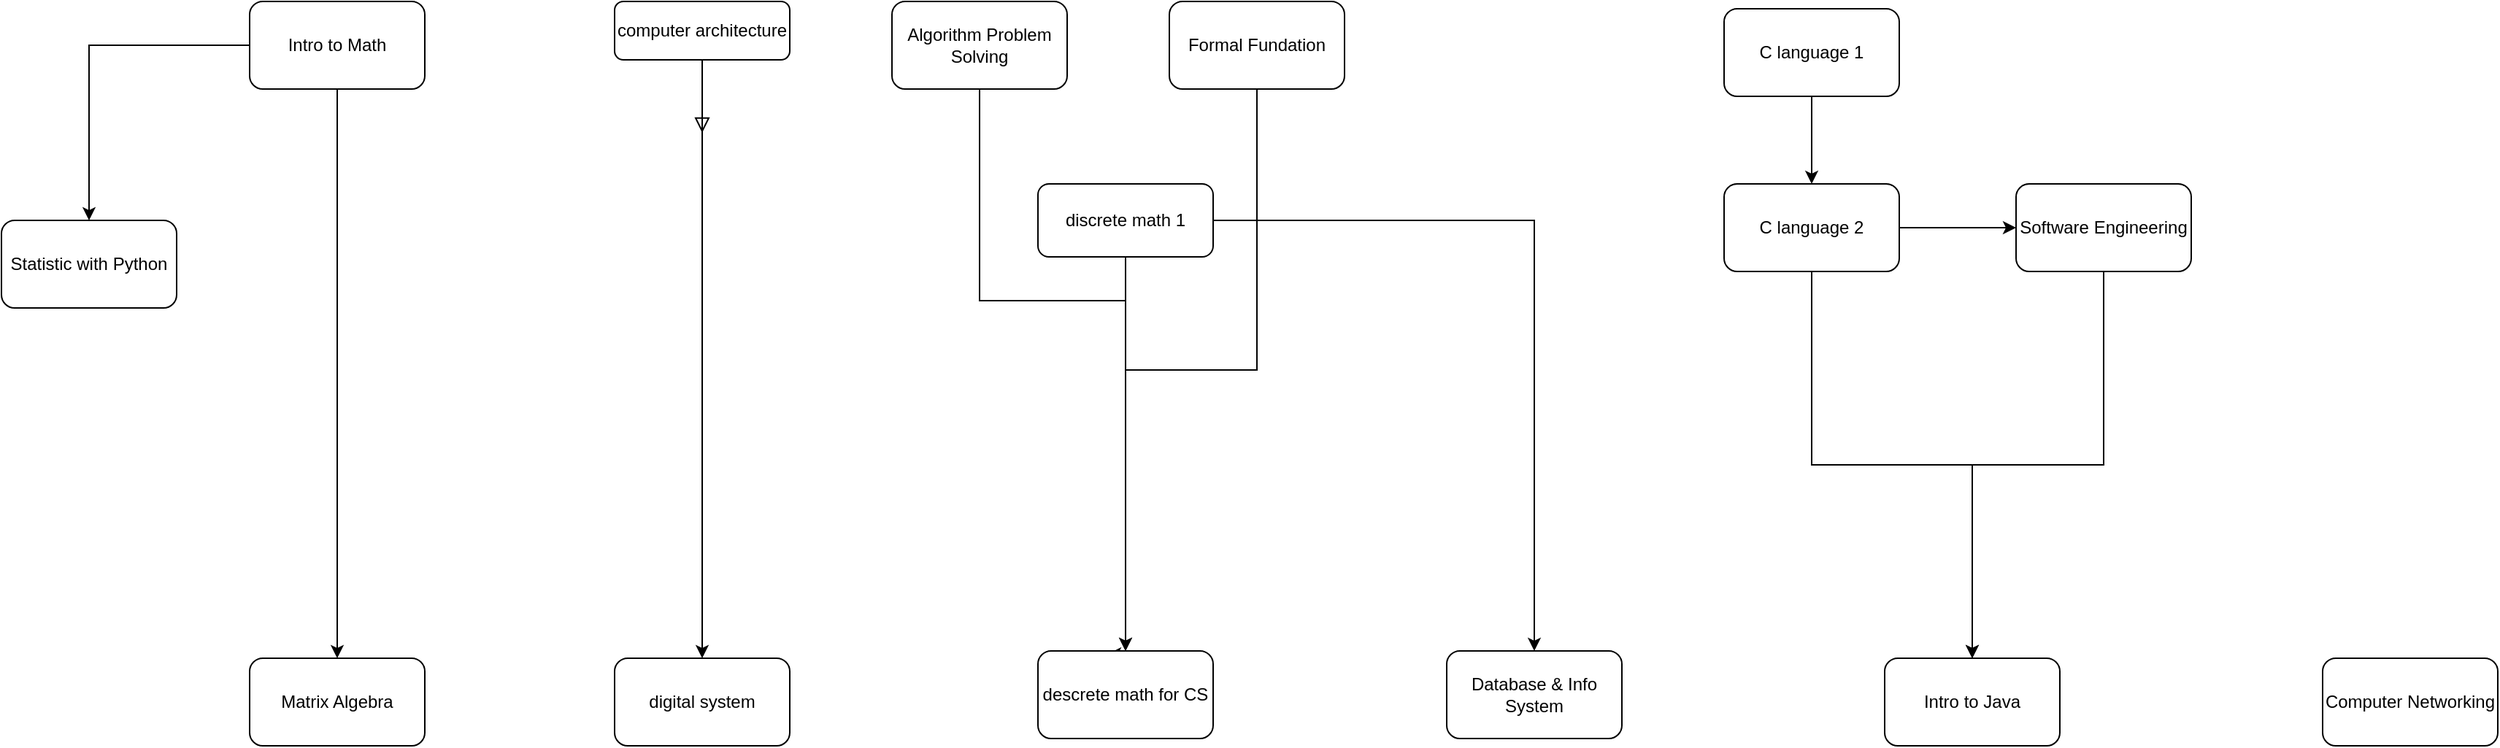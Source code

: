 <mxfile version="22.1.1" type="github">
  <diagram id="C5RBs43oDa-KdzZeNtuy" name="Page-1">
    <mxGraphModel dx="1781" dy="640" grid="1" gridSize="10" guides="1" tooltips="1" connect="1" arrows="1" fold="1" page="1" pageScale="1" pageWidth="827" pageHeight="1169" math="0" shadow="0">
      <root>
        <mxCell id="WIyWlLk6GJQsqaUBKTNV-0" />
        <mxCell id="WIyWlLk6GJQsqaUBKTNV-1" parent="WIyWlLk6GJQsqaUBKTNV-0" />
        <mxCell id="WIyWlLk6GJQsqaUBKTNV-2" value="" style="rounded=0;html=1;jettySize=auto;orthogonalLoop=1;fontSize=11;endArrow=block;endFill=0;endSize=8;strokeWidth=1;shadow=0;labelBackgroundColor=none;edgeStyle=orthogonalEdgeStyle;" parent="WIyWlLk6GJQsqaUBKTNV-1" source="WIyWlLk6GJQsqaUBKTNV-3" edge="1">
          <mxGeometry relative="1" as="geometry">
            <mxPoint x="220" y="170" as="targetPoint" />
          </mxGeometry>
        </mxCell>
        <mxCell id="mKT87QEL_VJsYExufccn-1" value="" style="edgeStyle=orthogonalEdgeStyle;rounded=0;orthogonalLoop=1;jettySize=auto;html=1;" edge="1" parent="WIyWlLk6GJQsqaUBKTNV-1" source="WIyWlLk6GJQsqaUBKTNV-3" target="mKT87QEL_VJsYExufccn-0">
          <mxGeometry relative="1" as="geometry" />
        </mxCell>
        <mxCell id="WIyWlLk6GJQsqaUBKTNV-3" value="computer architecture" style="rounded=1;whiteSpace=wrap;html=1;fontSize=12;glass=0;strokeWidth=1;shadow=0;" parent="WIyWlLk6GJQsqaUBKTNV-1" vertex="1">
          <mxGeometry x="160" y="80" width="120" height="40" as="geometry" />
        </mxCell>
        <mxCell id="mKT87QEL_VJsYExufccn-0" value="digital system" style="whiteSpace=wrap;html=1;rounded=1;glass=0;strokeWidth=1;shadow=0;" vertex="1" parent="WIyWlLk6GJQsqaUBKTNV-1">
          <mxGeometry x="160" y="530" width="120" height="60" as="geometry" />
        </mxCell>
        <mxCell id="mKT87QEL_VJsYExufccn-6" style="edgeStyle=orthogonalEdgeStyle;rounded=0;orthogonalLoop=1;jettySize=auto;html=1;exitX=0.5;exitY=1;exitDx=0;exitDy=0;entryX=0.4;entryY=0.033;entryDx=0;entryDy=0;entryPerimeter=0;" edge="1" parent="WIyWlLk6GJQsqaUBKTNV-1" source="mKT87QEL_VJsYExufccn-2" target="mKT87QEL_VJsYExufccn-4">
          <mxGeometry relative="1" as="geometry">
            <mxPoint x="400" y="170" as="targetPoint" />
            <Array as="points">
              <mxPoint x="410" y="285" />
              <mxPoint x="510" y="285" />
              <mxPoint x="510" y="527" />
            </Array>
          </mxGeometry>
        </mxCell>
        <mxCell id="mKT87QEL_VJsYExufccn-2" value="Algorithm Problem Solving" style="rounded=1;whiteSpace=wrap;html=1;" vertex="1" parent="WIyWlLk6GJQsqaUBKTNV-1">
          <mxGeometry x="350" y="80" width="120" height="60" as="geometry" />
        </mxCell>
        <mxCell id="mKT87QEL_VJsYExufccn-7" style="edgeStyle=orthogonalEdgeStyle;rounded=0;orthogonalLoop=1;jettySize=auto;html=1;entryX=0.5;entryY=0;entryDx=0;entryDy=0;" edge="1" parent="WIyWlLk6GJQsqaUBKTNV-1" source="mKT87QEL_VJsYExufccn-3" target="mKT87QEL_VJsYExufccn-4">
          <mxGeometry relative="1" as="geometry" />
        </mxCell>
        <mxCell id="mKT87QEL_VJsYExufccn-3" value="Formal Fundation" style="rounded=1;whiteSpace=wrap;html=1;" vertex="1" parent="WIyWlLk6GJQsqaUBKTNV-1">
          <mxGeometry x="540" y="80" width="120" height="60" as="geometry" />
        </mxCell>
        <mxCell id="mKT87QEL_VJsYExufccn-4" value="descrete math for CS" style="rounded=1;whiteSpace=wrap;html=1;" vertex="1" parent="WIyWlLk6GJQsqaUBKTNV-1">
          <mxGeometry x="450" y="525" width="120" height="60" as="geometry" />
        </mxCell>
        <mxCell id="mKT87QEL_VJsYExufccn-10" style="edgeStyle=orthogonalEdgeStyle;rounded=0;orthogonalLoop=1;jettySize=auto;html=1;" edge="1" parent="WIyWlLk6GJQsqaUBKTNV-1" source="mKT87QEL_VJsYExufccn-8" target="mKT87QEL_VJsYExufccn-4">
          <mxGeometry relative="1" as="geometry" />
        </mxCell>
        <mxCell id="mKT87QEL_VJsYExufccn-27" style="edgeStyle=orthogonalEdgeStyle;rounded=0;orthogonalLoop=1;jettySize=auto;html=1;exitX=1;exitY=0.5;exitDx=0;exitDy=0;entryX=0.5;entryY=0;entryDx=0;entryDy=0;" edge="1" parent="WIyWlLk6GJQsqaUBKTNV-1" source="mKT87QEL_VJsYExufccn-8" target="mKT87QEL_VJsYExufccn-26">
          <mxGeometry relative="1" as="geometry" />
        </mxCell>
        <mxCell id="mKT87QEL_VJsYExufccn-8" value="discrete math 1" style="rounded=1;whiteSpace=wrap;html=1;" vertex="1" parent="WIyWlLk6GJQsqaUBKTNV-1">
          <mxGeometry x="450" y="205" width="120" height="50" as="geometry" />
        </mxCell>
        <mxCell id="mKT87QEL_VJsYExufccn-13" value="" style="edgeStyle=orthogonalEdgeStyle;rounded=0;orthogonalLoop=1;jettySize=auto;html=1;" edge="1" parent="WIyWlLk6GJQsqaUBKTNV-1" source="mKT87QEL_VJsYExufccn-11" target="mKT87QEL_VJsYExufccn-12">
          <mxGeometry relative="1" as="geometry" />
        </mxCell>
        <mxCell id="mKT87QEL_VJsYExufccn-11" value="C language 1" style="rounded=1;whiteSpace=wrap;html=1;" vertex="1" parent="WIyWlLk6GJQsqaUBKTNV-1">
          <mxGeometry x="920" y="85" width="120" height="60" as="geometry" />
        </mxCell>
        <mxCell id="mKT87QEL_VJsYExufccn-15" value="" style="edgeStyle=orthogonalEdgeStyle;rounded=0;orthogonalLoop=1;jettySize=auto;html=1;" edge="1" parent="WIyWlLk6GJQsqaUBKTNV-1" source="mKT87QEL_VJsYExufccn-12" target="mKT87QEL_VJsYExufccn-14">
          <mxGeometry relative="1" as="geometry" />
        </mxCell>
        <mxCell id="mKT87QEL_VJsYExufccn-18" style="edgeStyle=orthogonalEdgeStyle;rounded=0;orthogonalLoop=1;jettySize=auto;html=1;" edge="1" parent="WIyWlLk6GJQsqaUBKTNV-1" source="mKT87QEL_VJsYExufccn-12" target="mKT87QEL_VJsYExufccn-16">
          <mxGeometry relative="1" as="geometry" />
        </mxCell>
        <mxCell id="mKT87QEL_VJsYExufccn-12" value="C language 2" style="whiteSpace=wrap;html=1;rounded=1;" vertex="1" parent="WIyWlLk6GJQsqaUBKTNV-1">
          <mxGeometry x="920" y="205" width="120" height="60" as="geometry" />
        </mxCell>
        <mxCell id="mKT87QEL_VJsYExufccn-17" value="" style="edgeStyle=orthogonalEdgeStyle;rounded=0;orthogonalLoop=1;jettySize=auto;html=1;" edge="1" parent="WIyWlLk6GJQsqaUBKTNV-1" source="mKT87QEL_VJsYExufccn-14" target="mKT87QEL_VJsYExufccn-16">
          <mxGeometry relative="1" as="geometry" />
        </mxCell>
        <mxCell id="mKT87QEL_VJsYExufccn-14" value="Software Engineering" style="whiteSpace=wrap;html=1;rounded=1;" vertex="1" parent="WIyWlLk6GJQsqaUBKTNV-1">
          <mxGeometry x="1120" y="205" width="120" height="60" as="geometry" />
        </mxCell>
        <mxCell id="mKT87QEL_VJsYExufccn-16" value="Intro to Java" style="whiteSpace=wrap;html=1;rounded=1;" vertex="1" parent="WIyWlLk6GJQsqaUBKTNV-1">
          <mxGeometry x="1030" y="530" width="120" height="60" as="geometry" />
        </mxCell>
        <mxCell id="mKT87QEL_VJsYExufccn-22" value="" style="edgeStyle=orthogonalEdgeStyle;rounded=0;orthogonalLoop=1;jettySize=auto;html=1;" edge="1" parent="WIyWlLk6GJQsqaUBKTNV-1" source="mKT87QEL_VJsYExufccn-20" target="mKT87QEL_VJsYExufccn-21">
          <mxGeometry relative="1" as="geometry" />
        </mxCell>
        <mxCell id="mKT87QEL_VJsYExufccn-24" value="" style="edgeStyle=orthogonalEdgeStyle;rounded=0;orthogonalLoop=1;jettySize=auto;html=1;" edge="1" parent="WIyWlLk6GJQsqaUBKTNV-1" source="mKT87QEL_VJsYExufccn-20" target="mKT87QEL_VJsYExufccn-23">
          <mxGeometry relative="1" as="geometry" />
        </mxCell>
        <mxCell id="mKT87QEL_VJsYExufccn-20" value="Intro to Math" style="rounded=1;whiteSpace=wrap;html=1;" vertex="1" parent="WIyWlLk6GJQsqaUBKTNV-1">
          <mxGeometry x="-90" y="80" width="120" height="60" as="geometry" />
        </mxCell>
        <mxCell id="mKT87QEL_VJsYExufccn-21" value="Statistic with Python" style="whiteSpace=wrap;html=1;rounded=1;" vertex="1" parent="WIyWlLk6GJQsqaUBKTNV-1">
          <mxGeometry x="-260" y="230" width="120" height="60" as="geometry" />
        </mxCell>
        <mxCell id="mKT87QEL_VJsYExufccn-23" value="Matrix Algebra" style="whiteSpace=wrap;html=1;rounded=1;" vertex="1" parent="WIyWlLk6GJQsqaUBKTNV-1">
          <mxGeometry x="-90" y="530" width="120" height="60" as="geometry" />
        </mxCell>
        <mxCell id="mKT87QEL_VJsYExufccn-25" value="Computer Networking" style="rounded=1;whiteSpace=wrap;html=1;" vertex="1" parent="WIyWlLk6GJQsqaUBKTNV-1">
          <mxGeometry x="1330" y="530" width="120" height="60" as="geometry" />
        </mxCell>
        <mxCell id="mKT87QEL_VJsYExufccn-26" value="Database &amp;amp; Info System" style="rounded=1;whiteSpace=wrap;html=1;" vertex="1" parent="WIyWlLk6GJQsqaUBKTNV-1">
          <mxGeometry x="730" y="525" width="120" height="60" as="geometry" />
        </mxCell>
      </root>
    </mxGraphModel>
  </diagram>
</mxfile>
